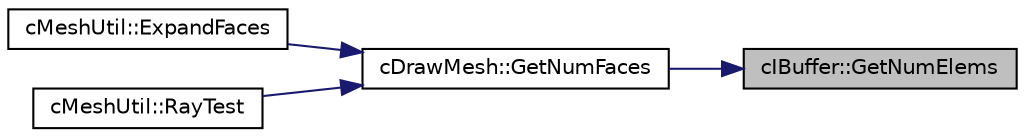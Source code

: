 digraph "cIBuffer::GetNumElems"
{
 // LATEX_PDF_SIZE
  edge [fontname="Helvetica",fontsize="10",labelfontname="Helvetica",labelfontsize="10"];
  node [fontname="Helvetica",fontsize="10",shape=record];
  rankdir="RL";
  Node1 [label="cIBuffer::GetNumElems",height=0.2,width=0.4,color="black", fillcolor="grey75", style="filled", fontcolor="black",tooltip=" "];
  Node1 -> Node2 [dir="back",color="midnightblue",fontsize="10",style="solid",fontname="Helvetica"];
  Node2 [label="cDrawMesh::GetNumFaces",height=0.2,width=0.4,color="black", fillcolor="white", style="filled",URL="$classc_draw_mesh.html#ae49a97a20fffaad5e82ae0dd2c17ec61",tooltip=" "];
  Node2 -> Node3 [dir="back",color="midnightblue",fontsize="10",style="solid",fontname="Helvetica"];
  Node3 [label="cMeshUtil::ExpandFaces",height=0.2,width=0.4,color="black", fillcolor="white", style="filled",URL="$classc_mesh_util.html#a6787d721448322b3ac301dc27277ada9",tooltip=" "];
  Node2 -> Node4 [dir="back",color="midnightblue",fontsize="10",style="solid",fontname="Helvetica"];
  Node4 [label="cMeshUtil::RayTest",height=0.2,width=0.4,color="black", fillcolor="white", style="filled",URL="$classc_mesh_util.html#a61b018a2f314f95e126afc1288cc5bc7",tooltip=" "];
}
